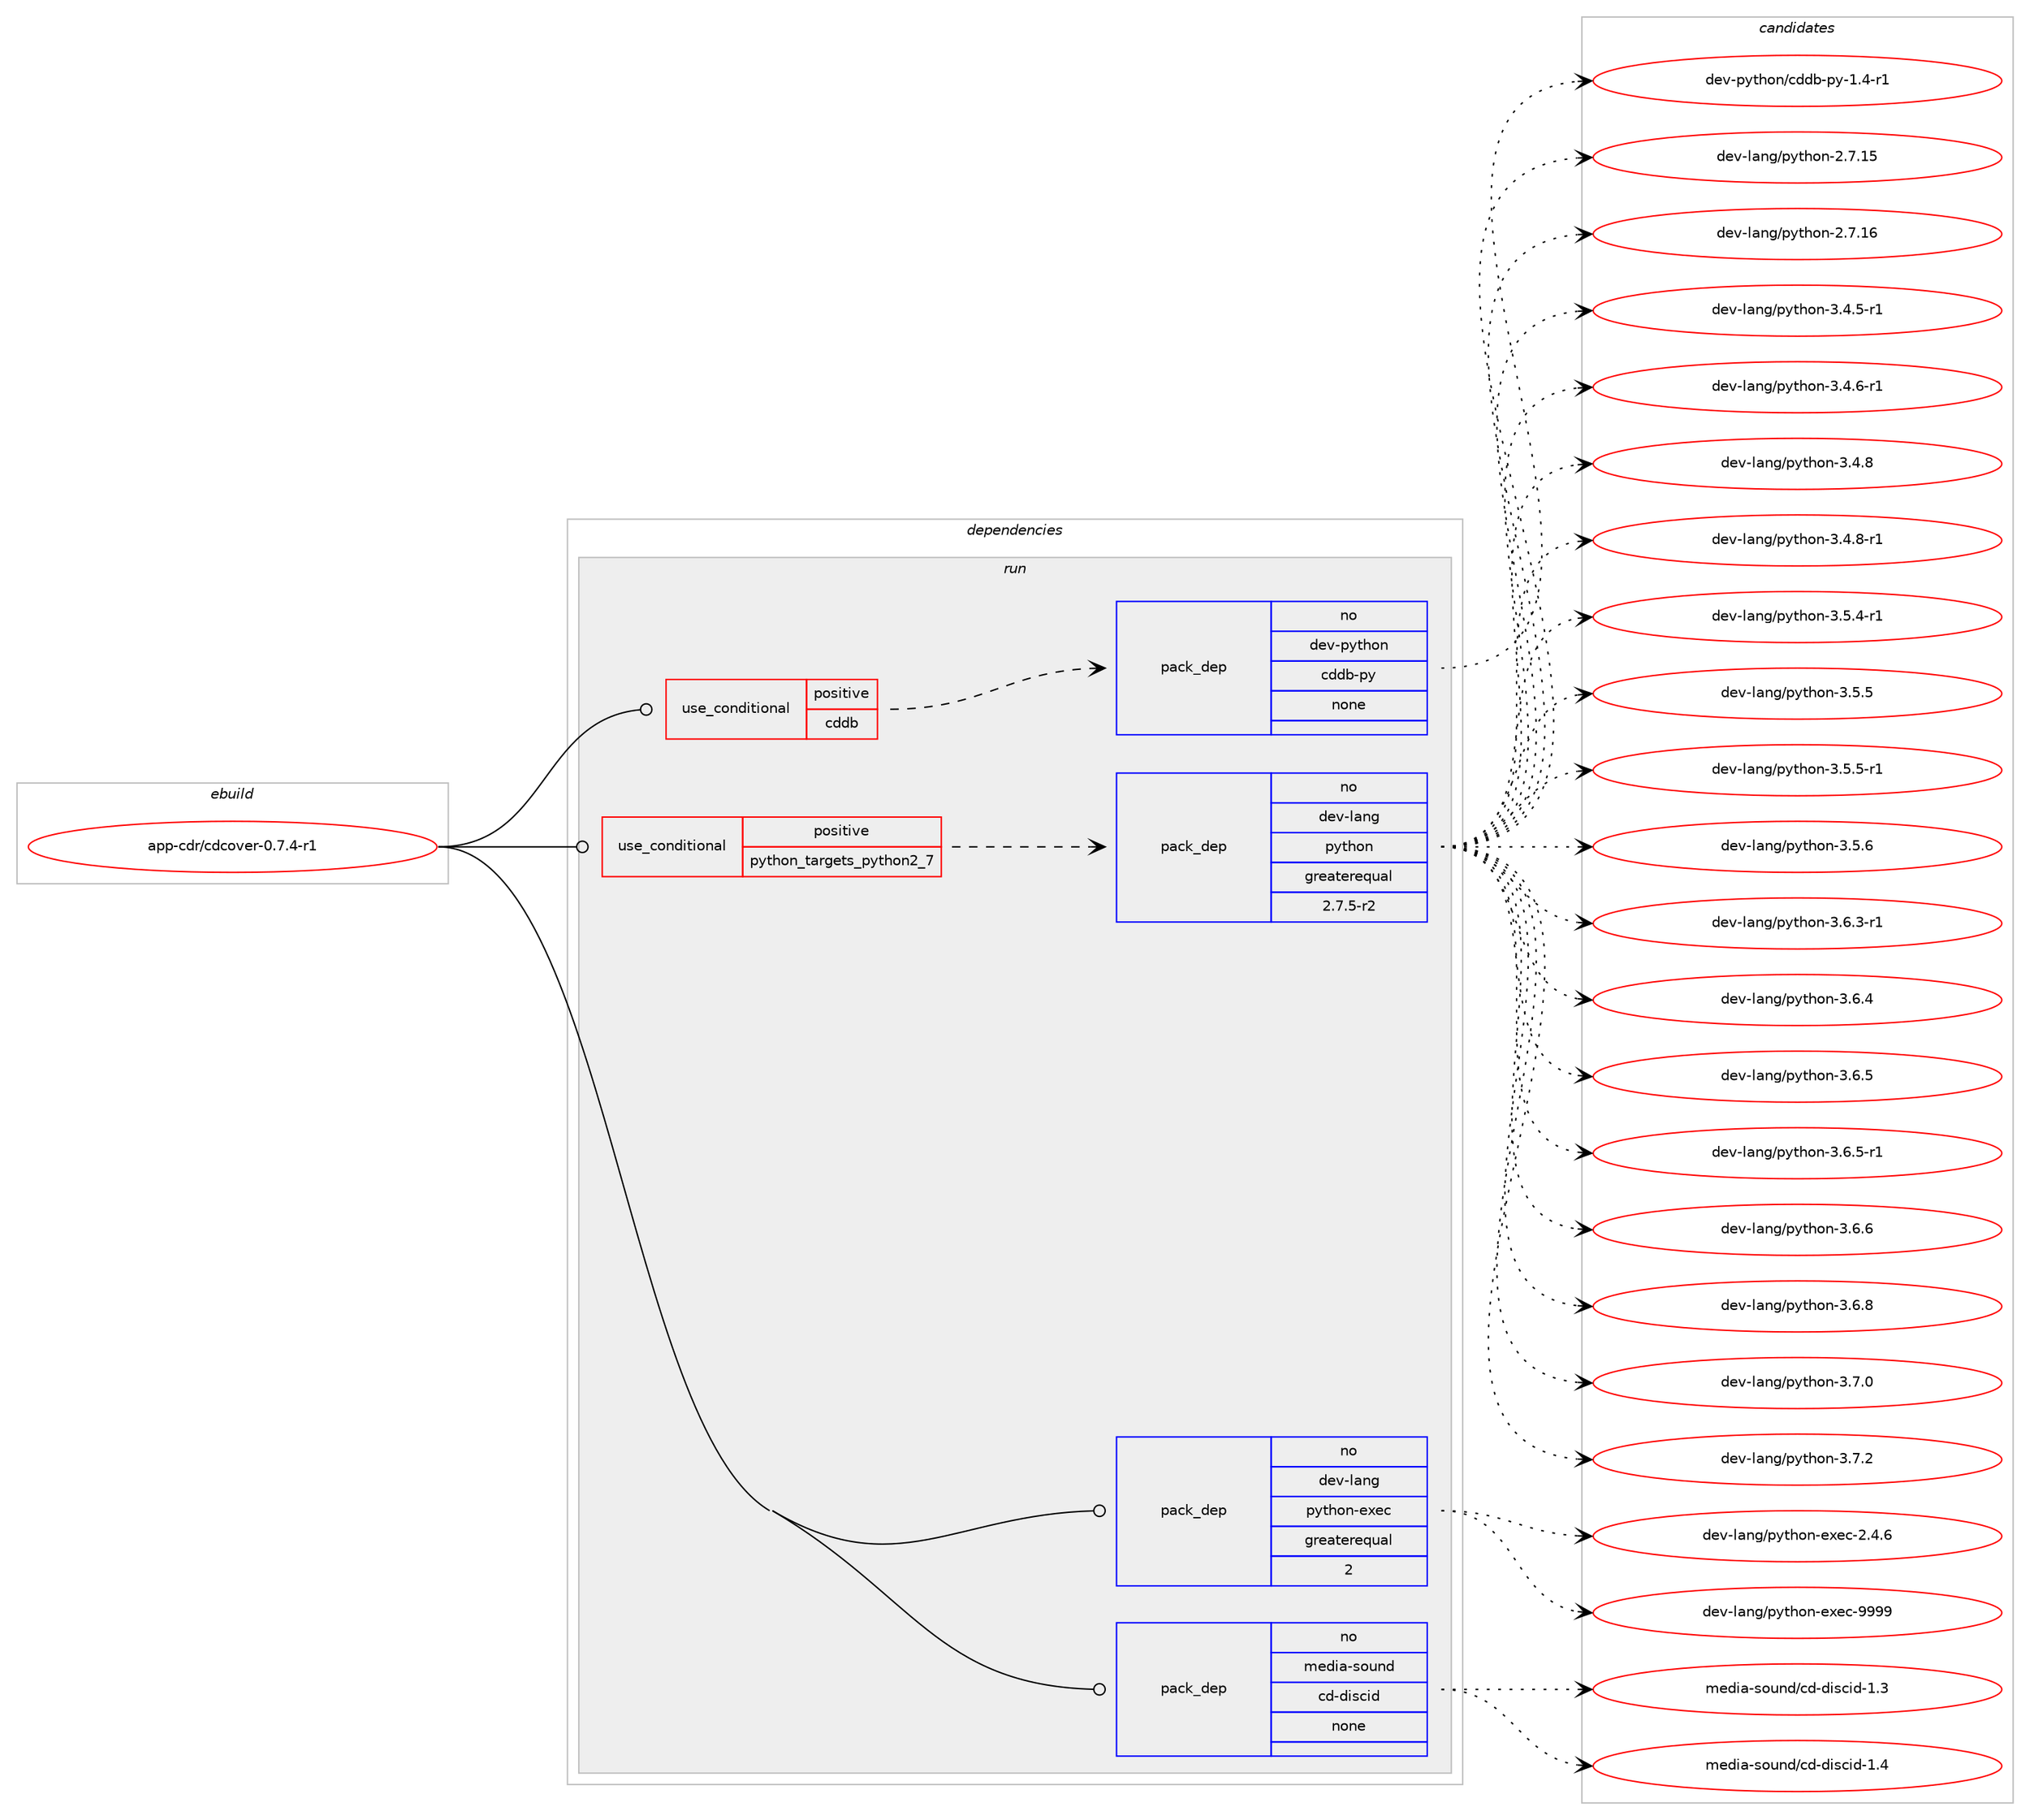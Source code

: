 digraph prolog {

# *************
# Graph options
# *************

newrank=true;
concentrate=true;
compound=true;
graph [rankdir=LR,fontname=Helvetica,fontsize=10,ranksep=1.5];#, ranksep=2.5, nodesep=0.2];
edge  [arrowhead=vee];
node  [fontname=Helvetica,fontsize=10];

# **********
# The ebuild
# **********

subgraph cluster_leftcol {
color=gray;
rank=same;
label=<<i>ebuild</i>>;
id [label="app-cdr/cdcover-0.7.4-r1", color=red, width=4, href="../app-cdr/cdcover-0.7.4-r1.svg"];
}

# ****************
# The dependencies
# ****************

subgraph cluster_midcol {
color=gray;
label=<<i>dependencies</i>>;
subgraph cluster_compile {
fillcolor="#eeeeee";
style=filled;
label=<<i>compile</i>>;
}
subgraph cluster_compileandrun {
fillcolor="#eeeeee";
style=filled;
label=<<i>compile and run</i>>;
}
subgraph cluster_run {
fillcolor="#eeeeee";
style=filled;
label=<<i>run</i>>;
subgraph cond347449 {
dependency1274463 [label=<<TABLE BORDER="0" CELLBORDER="1" CELLSPACING="0" CELLPADDING="4"><TR><TD ROWSPAN="3" CELLPADDING="10">use_conditional</TD></TR><TR><TD>positive</TD></TR><TR><TD>cddb</TD></TR></TABLE>>, shape=none, color=red];
subgraph pack907228 {
dependency1274464 [label=<<TABLE BORDER="0" CELLBORDER="1" CELLSPACING="0" CELLPADDING="4" WIDTH="220"><TR><TD ROWSPAN="6" CELLPADDING="30">pack_dep</TD></TR><TR><TD WIDTH="110">no</TD></TR><TR><TD>dev-python</TD></TR><TR><TD>cddb-py</TD></TR><TR><TD>none</TD></TR><TR><TD></TD></TR></TABLE>>, shape=none, color=blue];
}
dependency1274463:e -> dependency1274464:w [weight=20,style="dashed",arrowhead="vee"];
}
id:e -> dependency1274463:w [weight=20,style="solid",arrowhead="odot"];
subgraph cond347450 {
dependency1274465 [label=<<TABLE BORDER="0" CELLBORDER="1" CELLSPACING="0" CELLPADDING="4"><TR><TD ROWSPAN="3" CELLPADDING="10">use_conditional</TD></TR><TR><TD>positive</TD></TR><TR><TD>python_targets_python2_7</TD></TR></TABLE>>, shape=none, color=red];
subgraph pack907229 {
dependency1274466 [label=<<TABLE BORDER="0" CELLBORDER="1" CELLSPACING="0" CELLPADDING="4" WIDTH="220"><TR><TD ROWSPAN="6" CELLPADDING="30">pack_dep</TD></TR><TR><TD WIDTH="110">no</TD></TR><TR><TD>dev-lang</TD></TR><TR><TD>python</TD></TR><TR><TD>greaterequal</TD></TR><TR><TD>2.7.5-r2</TD></TR></TABLE>>, shape=none, color=blue];
}
dependency1274465:e -> dependency1274466:w [weight=20,style="dashed",arrowhead="vee"];
}
id:e -> dependency1274465:w [weight=20,style="solid",arrowhead="odot"];
subgraph pack907230 {
dependency1274467 [label=<<TABLE BORDER="0" CELLBORDER="1" CELLSPACING="0" CELLPADDING="4" WIDTH="220"><TR><TD ROWSPAN="6" CELLPADDING="30">pack_dep</TD></TR><TR><TD WIDTH="110">no</TD></TR><TR><TD>dev-lang</TD></TR><TR><TD>python-exec</TD></TR><TR><TD>greaterequal</TD></TR><TR><TD>2</TD></TR></TABLE>>, shape=none, color=blue];
}
id:e -> dependency1274467:w [weight=20,style="solid",arrowhead="odot"];
subgraph pack907231 {
dependency1274468 [label=<<TABLE BORDER="0" CELLBORDER="1" CELLSPACING="0" CELLPADDING="4" WIDTH="220"><TR><TD ROWSPAN="6" CELLPADDING="30">pack_dep</TD></TR><TR><TD WIDTH="110">no</TD></TR><TR><TD>media-sound</TD></TR><TR><TD>cd-discid</TD></TR><TR><TD>none</TD></TR><TR><TD></TD></TR></TABLE>>, shape=none, color=blue];
}
id:e -> dependency1274468:w [weight=20,style="solid",arrowhead="odot"];
}
}

# **************
# The candidates
# **************

subgraph cluster_choices {
rank=same;
color=gray;
label=<<i>candidates</i>>;

subgraph choice907228 {
color=black;
nodesep=1;
choice1001011184511212111610411111047991001009845112121454946524511449 [label="dev-python/cddb-py-1.4-r1", color=red, width=4,href="../dev-python/cddb-py-1.4-r1.svg"];
dependency1274464:e -> choice1001011184511212111610411111047991001009845112121454946524511449:w [style=dotted,weight="100"];
}
subgraph choice907229 {
color=black;
nodesep=1;
choice10010111845108971101034711212111610411111045504655464953 [label="dev-lang/python-2.7.15", color=red, width=4,href="../dev-lang/python-2.7.15.svg"];
choice10010111845108971101034711212111610411111045504655464954 [label="dev-lang/python-2.7.16", color=red, width=4,href="../dev-lang/python-2.7.16.svg"];
choice1001011184510897110103471121211161041111104551465246534511449 [label="dev-lang/python-3.4.5-r1", color=red, width=4,href="../dev-lang/python-3.4.5-r1.svg"];
choice1001011184510897110103471121211161041111104551465246544511449 [label="dev-lang/python-3.4.6-r1", color=red, width=4,href="../dev-lang/python-3.4.6-r1.svg"];
choice100101118451089711010347112121116104111110455146524656 [label="dev-lang/python-3.4.8", color=red, width=4,href="../dev-lang/python-3.4.8.svg"];
choice1001011184510897110103471121211161041111104551465246564511449 [label="dev-lang/python-3.4.8-r1", color=red, width=4,href="../dev-lang/python-3.4.8-r1.svg"];
choice1001011184510897110103471121211161041111104551465346524511449 [label="dev-lang/python-3.5.4-r1", color=red, width=4,href="../dev-lang/python-3.5.4-r1.svg"];
choice100101118451089711010347112121116104111110455146534653 [label="dev-lang/python-3.5.5", color=red, width=4,href="../dev-lang/python-3.5.5.svg"];
choice1001011184510897110103471121211161041111104551465346534511449 [label="dev-lang/python-3.5.5-r1", color=red, width=4,href="../dev-lang/python-3.5.5-r1.svg"];
choice100101118451089711010347112121116104111110455146534654 [label="dev-lang/python-3.5.6", color=red, width=4,href="../dev-lang/python-3.5.6.svg"];
choice1001011184510897110103471121211161041111104551465446514511449 [label="dev-lang/python-3.6.3-r1", color=red, width=4,href="../dev-lang/python-3.6.3-r1.svg"];
choice100101118451089711010347112121116104111110455146544652 [label="dev-lang/python-3.6.4", color=red, width=4,href="../dev-lang/python-3.6.4.svg"];
choice100101118451089711010347112121116104111110455146544653 [label="dev-lang/python-3.6.5", color=red, width=4,href="../dev-lang/python-3.6.5.svg"];
choice1001011184510897110103471121211161041111104551465446534511449 [label="dev-lang/python-3.6.5-r1", color=red, width=4,href="../dev-lang/python-3.6.5-r1.svg"];
choice100101118451089711010347112121116104111110455146544654 [label="dev-lang/python-3.6.6", color=red, width=4,href="../dev-lang/python-3.6.6.svg"];
choice100101118451089711010347112121116104111110455146544656 [label="dev-lang/python-3.6.8", color=red, width=4,href="../dev-lang/python-3.6.8.svg"];
choice100101118451089711010347112121116104111110455146554648 [label="dev-lang/python-3.7.0", color=red, width=4,href="../dev-lang/python-3.7.0.svg"];
choice100101118451089711010347112121116104111110455146554650 [label="dev-lang/python-3.7.2", color=red, width=4,href="../dev-lang/python-3.7.2.svg"];
dependency1274466:e -> choice10010111845108971101034711212111610411111045504655464953:w [style=dotted,weight="100"];
dependency1274466:e -> choice10010111845108971101034711212111610411111045504655464954:w [style=dotted,weight="100"];
dependency1274466:e -> choice1001011184510897110103471121211161041111104551465246534511449:w [style=dotted,weight="100"];
dependency1274466:e -> choice1001011184510897110103471121211161041111104551465246544511449:w [style=dotted,weight="100"];
dependency1274466:e -> choice100101118451089711010347112121116104111110455146524656:w [style=dotted,weight="100"];
dependency1274466:e -> choice1001011184510897110103471121211161041111104551465246564511449:w [style=dotted,weight="100"];
dependency1274466:e -> choice1001011184510897110103471121211161041111104551465346524511449:w [style=dotted,weight="100"];
dependency1274466:e -> choice100101118451089711010347112121116104111110455146534653:w [style=dotted,weight="100"];
dependency1274466:e -> choice1001011184510897110103471121211161041111104551465346534511449:w [style=dotted,weight="100"];
dependency1274466:e -> choice100101118451089711010347112121116104111110455146534654:w [style=dotted,weight="100"];
dependency1274466:e -> choice1001011184510897110103471121211161041111104551465446514511449:w [style=dotted,weight="100"];
dependency1274466:e -> choice100101118451089711010347112121116104111110455146544652:w [style=dotted,weight="100"];
dependency1274466:e -> choice100101118451089711010347112121116104111110455146544653:w [style=dotted,weight="100"];
dependency1274466:e -> choice1001011184510897110103471121211161041111104551465446534511449:w [style=dotted,weight="100"];
dependency1274466:e -> choice100101118451089711010347112121116104111110455146544654:w [style=dotted,weight="100"];
dependency1274466:e -> choice100101118451089711010347112121116104111110455146544656:w [style=dotted,weight="100"];
dependency1274466:e -> choice100101118451089711010347112121116104111110455146554648:w [style=dotted,weight="100"];
dependency1274466:e -> choice100101118451089711010347112121116104111110455146554650:w [style=dotted,weight="100"];
}
subgraph choice907230 {
color=black;
nodesep=1;
choice1001011184510897110103471121211161041111104510112010199455046524654 [label="dev-lang/python-exec-2.4.6", color=red, width=4,href="../dev-lang/python-exec-2.4.6.svg"];
choice10010111845108971101034711212111610411111045101120101994557575757 [label="dev-lang/python-exec-9999", color=red, width=4,href="../dev-lang/python-exec-9999.svg"];
dependency1274467:e -> choice1001011184510897110103471121211161041111104510112010199455046524654:w [style=dotted,weight="100"];
dependency1274467:e -> choice10010111845108971101034711212111610411111045101120101994557575757:w [style=dotted,weight="100"];
}
subgraph choice907231 {
color=black;
nodesep=1;
choice10910110010597451151111171101004799100451001051159910510045494651 [label="media-sound/cd-discid-1.3", color=red, width=4,href="../media-sound/cd-discid-1.3.svg"];
choice10910110010597451151111171101004799100451001051159910510045494652 [label="media-sound/cd-discid-1.4", color=red, width=4,href="../media-sound/cd-discid-1.4.svg"];
dependency1274468:e -> choice10910110010597451151111171101004799100451001051159910510045494651:w [style=dotted,weight="100"];
dependency1274468:e -> choice10910110010597451151111171101004799100451001051159910510045494652:w [style=dotted,weight="100"];
}
}

}
